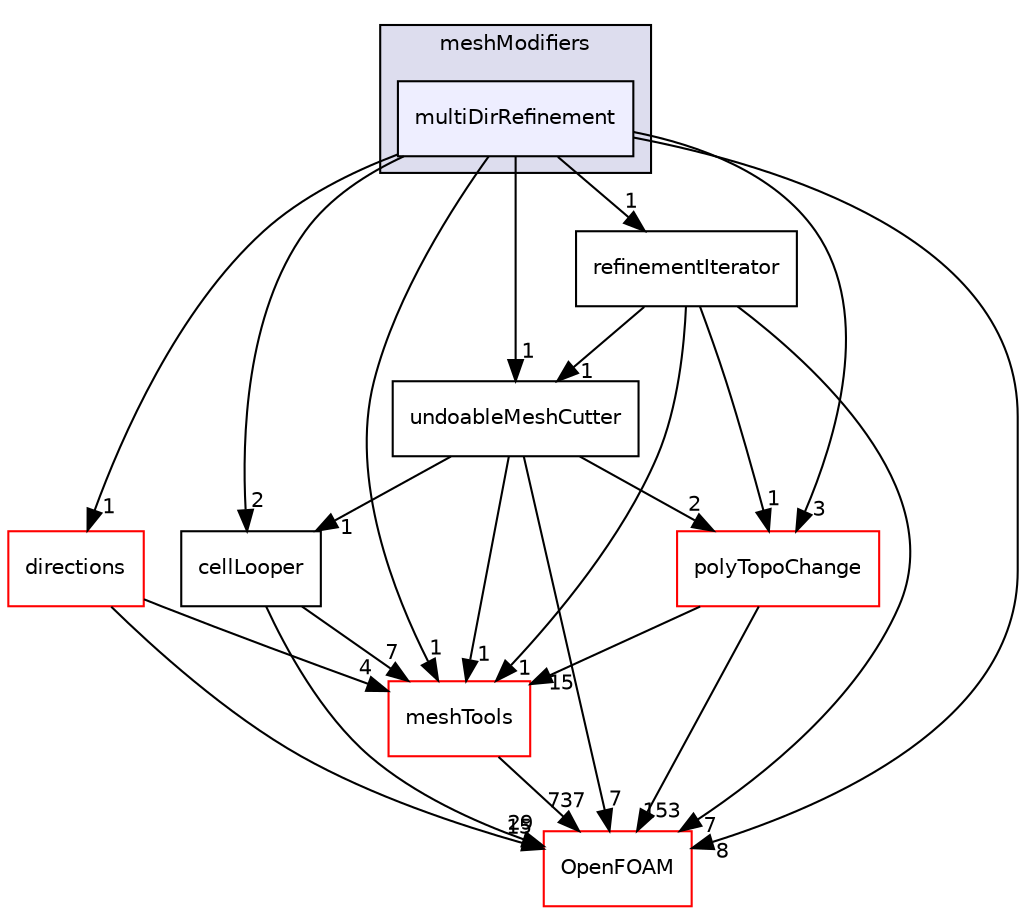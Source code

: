 digraph "src/dynamicMesh/meshCut/meshModifiers/multiDirRefinement" {
  bgcolor=transparent;
  compound=true
  node [ fontsize="10", fontname="Helvetica"];
  edge [ labelfontsize="10", labelfontname="Helvetica"];
  subgraph clusterdir_28c6b72d780d2d853657566258f1fb88 {
    graph [ bgcolor="#ddddee", pencolor="black", label="meshModifiers" fontname="Helvetica", fontsize="10", URL="dir_28c6b72d780d2d853657566258f1fb88.html"]
  dir_2f8874825c97142504e009457bf24cdc [shape=box, label="multiDirRefinement", style="filled", fillcolor="#eeeeff", pencolor="black", URL="dir_2f8874825c97142504e009457bf24cdc.html"];
  }
  dir_ae30ad0bef50cf391b24c614251bb9fd [shape=box label="meshTools" color="red" URL="dir_ae30ad0bef50cf391b24c614251bb9fd.html"];
  dir_1dcc9f8d039401a5088c21c8f851d182 [shape=box label="polyTopoChange" color="red" URL="dir_1dcc9f8d039401a5088c21c8f851d182.html"];
  dir_a5023815b95dd1bf0d12c1ec38a4f7d2 [shape=box label="cellLooper" URL="dir_a5023815b95dd1bf0d12c1ec38a4f7d2.html"];
  dir_adda9dd5953cc4489bdcb01b200ac056 [shape=box label="undoableMeshCutter" URL="dir_adda9dd5953cc4489bdcb01b200ac056.html"];
  dir_9307821a0d8d3275ecd60e0907e34b47 [shape=box label="directions" color="red" URL="dir_9307821a0d8d3275ecd60e0907e34b47.html"];
  dir_c5473ff19b20e6ec4dfe5c310b3778a8 [shape=box label="OpenFOAM" color="red" URL="dir_c5473ff19b20e6ec4dfe5c310b3778a8.html"];
  dir_8c68d407e2d925f22a3a4c6633b7ccc1 [shape=box label="refinementIterator" URL="dir_8c68d407e2d925f22a3a4c6633b7ccc1.html"];
  dir_ae30ad0bef50cf391b24c614251bb9fd->dir_c5473ff19b20e6ec4dfe5c310b3778a8 [headlabel="737", labeldistance=1.5 headhref="dir_001751_001897.html"];
  dir_1dcc9f8d039401a5088c21c8f851d182->dir_ae30ad0bef50cf391b24c614251bb9fd [headlabel="15", labeldistance=1.5 headhref="dir_000845_001751.html"];
  dir_1dcc9f8d039401a5088c21c8f851d182->dir_c5473ff19b20e6ec4dfe5c310b3778a8 [headlabel="153", labeldistance=1.5 headhref="dir_000845_001897.html"];
  dir_a5023815b95dd1bf0d12c1ec38a4f7d2->dir_ae30ad0bef50cf391b24c614251bb9fd [headlabel="7", labeldistance=1.5 headhref="dir_000816_001751.html"];
  dir_a5023815b95dd1bf0d12c1ec38a4f7d2->dir_c5473ff19b20e6ec4dfe5c310b3778a8 [headlabel="29", labeldistance=1.5 headhref="dir_000816_001897.html"];
  dir_adda9dd5953cc4489bdcb01b200ac056->dir_ae30ad0bef50cf391b24c614251bb9fd [headlabel="1", labeldistance=1.5 headhref="dir_000826_001751.html"];
  dir_adda9dd5953cc4489bdcb01b200ac056->dir_1dcc9f8d039401a5088c21c8f851d182 [headlabel="2", labeldistance=1.5 headhref="dir_000826_000845.html"];
  dir_adda9dd5953cc4489bdcb01b200ac056->dir_a5023815b95dd1bf0d12c1ec38a4f7d2 [headlabel="1", labeldistance=1.5 headhref="dir_000826_000816.html"];
  dir_adda9dd5953cc4489bdcb01b200ac056->dir_c5473ff19b20e6ec4dfe5c310b3778a8 [headlabel="7", labeldistance=1.5 headhref="dir_000826_001897.html"];
  dir_9307821a0d8d3275ecd60e0907e34b47->dir_ae30ad0bef50cf391b24c614251bb9fd [headlabel="4", labeldistance=1.5 headhref="dir_000817_001751.html"];
  dir_9307821a0d8d3275ecd60e0907e34b47->dir_c5473ff19b20e6ec4dfe5c310b3778a8 [headlabel="15", labeldistance=1.5 headhref="dir_000817_001897.html"];
  dir_8c68d407e2d925f22a3a4c6633b7ccc1->dir_ae30ad0bef50cf391b24c614251bb9fd [headlabel="1", labeldistance=1.5 headhref="dir_000825_001751.html"];
  dir_8c68d407e2d925f22a3a4c6633b7ccc1->dir_1dcc9f8d039401a5088c21c8f851d182 [headlabel="1", labeldistance=1.5 headhref="dir_000825_000845.html"];
  dir_8c68d407e2d925f22a3a4c6633b7ccc1->dir_adda9dd5953cc4489bdcb01b200ac056 [headlabel="1", labeldistance=1.5 headhref="dir_000825_000826.html"];
  dir_8c68d407e2d925f22a3a4c6633b7ccc1->dir_c5473ff19b20e6ec4dfe5c310b3778a8 [headlabel="7", labeldistance=1.5 headhref="dir_000825_001897.html"];
  dir_2f8874825c97142504e009457bf24cdc->dir_ae30ad0bef50cf391b24c614251bb9fd [headlabel="1", labeldistance=1.5 headhref="dir_000824_001751.html"];
  dir_2f8874825c97142504e009457bf24cdc->dir_1dcc9f8d039401a5088c21c8f851d182 [headlabel="3", labeldistance=1.5 headhref="dir_000824_000845.html"];
  dir_2f8874825c97142504e009457bf24cdc->dir_a5023815b95dd1bf0d12c1ec38a4f7d2 [headlabel="2", labeldistance=1.5 headhref="dir_000824_000816.html"];
  dir_2f8874825c97142504e009457bf24cdc->dir_adda9dd5953cc4489bdcb01b200ac056 [headlabel="1", labeldistance=1.5 headhref="dir_000824_000826.html"];
  dir_2f8874825c97142504e009457bf24cdc->dir_9307821a0d8d3275ecd60e0907e34b47 [headlabel="1", labeldistance=1.5 headhref="dir_000824_000817.html"];
  dir_2f8874825c97142504e009457bf24cdc->dir_c5473ff19b20e6ec4dfe5c310b3778a8 [headlabel="8", labeldistance=1.5 headhref="dir_000824_001897.html"];
  dir_2f8874825c97142504e009457bf24cdc->dir_8c68d407e2d925f22a3a4c6633b7ccc1 [headlabel="1", labeldistance=1.5 headhref="dir_000824_000825.html"];
}
